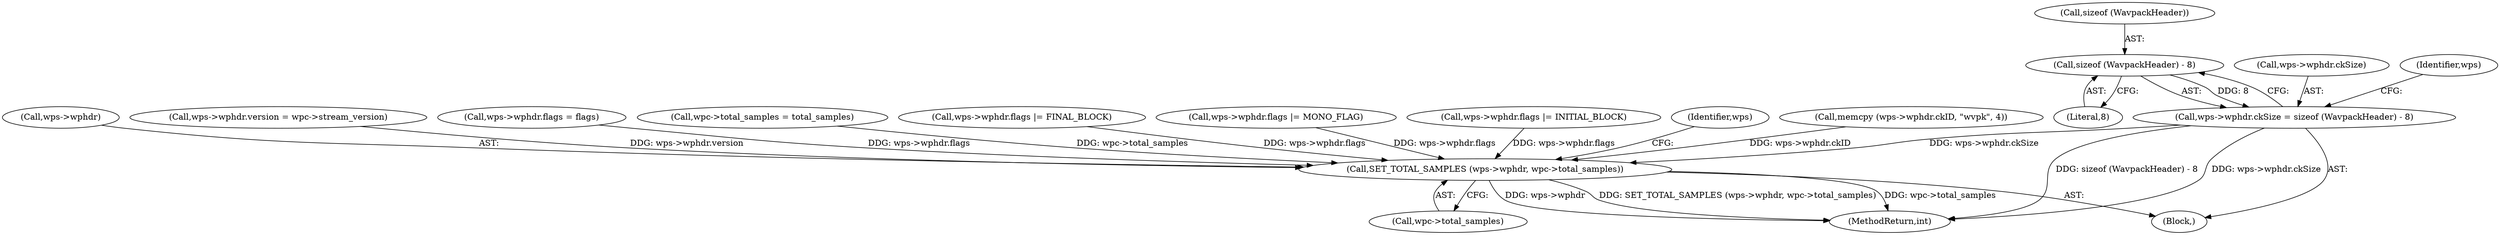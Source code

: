 digraph "0_WavPack_070ef6f138956d9ea9612e69586152339dbefe51@API" {
"1000867" [label="(Call,sizeof (WavpackHeader) - 8)"];
"1000861" [label="(Call,wps->wphdr.ckSize = sizeof (WavpackHeader) - 8)"];
"1000871" [label="(Call,SET_TOTAL_SAMPLES (wps->wphdr, wpc->total_samples))"];
"1000904" [label="(Call,wps->wphdr.flags |= INITIAL_BLOCK)"];
"1000690" [label="(Block,)"];
"1000989" [label="(MethodReturn,int)"];
"1000861" [label="(Call,wps->wphdr.ckSize = sizeof (WavpackHeader) - 8)"];
"1000862" [label="(Call,wps->wphdr.ckSize)"];
"1000873" [label="(Identifier,wps)"];
"1000881" [label="(Identifier,wps)"];
"1000853" [label="(Call,memcpy (wps->wphdr.ckID, \"wvpk\", 4))"];
"1000872" [label="(Call,wps->wphdr)"];
"1000878" [label="(Call,wps->wphdr.version = wpc->stream_version)"];
"1000887" [label="(Call,wps->wphdr.flags = flags)"];
"1000269" [label="(Call,wpc->total_samples = total_samples)"];
"1000867" [label="(Call,sizeof (WavpackHeader) - 8)"];
"1000868" [label="(Call,sizeof (WavpackHeader))"];
"1000871" [label="(Call,SET_TOTAL_SAMPLES (wps->wphdr, wpc->total_samples))"];
"1000870" [label="(Literal,8)"];
"1000875" [label="(Call,wpc->total_samples)"];
"1000914" [label="(Call,wps->wphdr.flags |= FINAL_BLOCK)"];
"1000938" [label="(Call,wps->wphdr.flags |= MONO_FLAG)"];
"1000867" -> "1000861"  [label="AST: "];
"1000867" -> "1000870"  [label="CFG: "];
"1000868" -> "1000867"  [label="AST: "];
"1000870" -> "1000867"  [label="AST: "];
"1000861" -> "1000867"  [label="CFG: "];
"1000867" -> "1000861"  [label="DDG: 8"];
"1000861" -> "1000690"  [label="AST: "];
"1000862" -> "1000861"  [label="AST: "];
"1000873" -> "1000861"  [label="CFG: "];
"1000861" -> "1000989"  [label="DDG: sizeof (WavpackHeader) - 8"];
"1000861" -> "1000989"  [label="DDG: wps->wphdr.ckSize"];
"1000861" -> "1000871"  [label="DDG: wps->wphdr.ckSize"];
"1000871" -> "1000690"  [label="AST: "];
"1000871" -> "1000875"  [label="CFG: "];
"1000872" -> "1000871"  [label="AST: "];
"1000875" -> "1000871"  [label="AST: "];
"1000881" -> "1000871"  [label="CFG: "];
"1000871" -> "1000989"  [label="DDG: wps->wphdr"];
"1000871" -> "1000989"  [label="DDG: SET_TOTAL_SAMPLES (wps->wphdr, wpc->total_samples)"];
"1000871" -> "1000989"  [label="DDG: wpc->total_samples"];
"1000938" -> "1000871"  [label="DDG: wps->wphdr.flags"];
"1000904" -> "1000871"  [label="DDG: wps->wphdr.flags"];
"1000853" -> "1000871"  [label="DDG: wps->wphdr.ckID"];
"1000878" -> "1000871"  [label="DDG: wps->wphdr.version"];
"1000887" -> "1000871"  [label="DDG: wps->wphdr.flags"];
"1000914" -> "1000871"  [label="DDG: wps->wphdr.flags"];
"1000269" -> "1000871"  [label="DDG: wpc->total_samples"];
}
